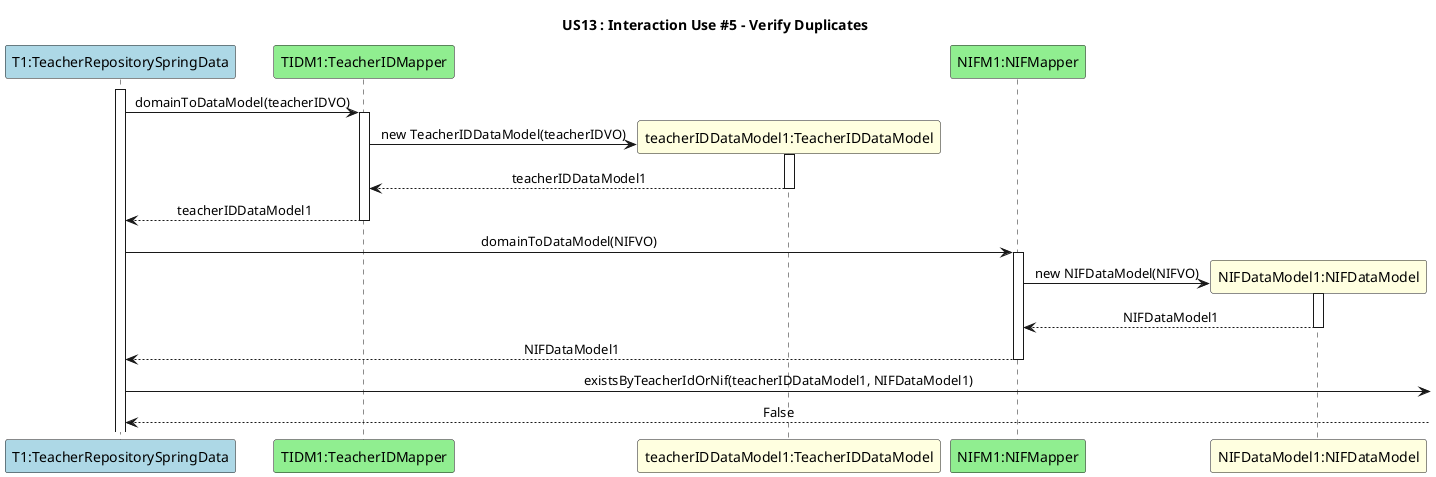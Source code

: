 @startuml
title US13 : Interaction Use #5 - Verify Duplicates
skinparam sequenceMessageAlign center

participant "T1:TeacherRepositorySpringData" as T #lightblue
participant "TIDM1:TeacherIDMapper" as TMapper #lightgreen
participant "teacherIDDataModel1:TeacherIDDataModel" as tiddm #lightyellow
participant "NIFM1:NIFMapper" as NIF #lightgreen
participant "NIFDataModel1:NIFDataModel" as NIFDM #lightyellow

activate T
T -> TMapper : domainToDataModel(teacherIDVO)
activate TMapper
TMapper -> tiddm**: new TeacherIDDataModel(teacherIDVO)
activate tiddm
tiddm --> TMapper : teacherIDDataModel1
deactivate tiddm
TMapper --> T: teacherIDDataModel1
deactivate TMapper
T -> NIF : domainToDataModel(NIFVO)
activate NIF
NIF -> NIFDM**: new NIFDataModel(NIFVO)
activate NIFDM
NIFDM --> NIF: NIFDataModel1
deactivate NIFDM
NIF --> T: NIFDataModel1
deactivate NIF
T -> : existsByTeacherIdOrNif(teacherIDDataModel1, NIFDataModel1)
T <-- : False
@enduml